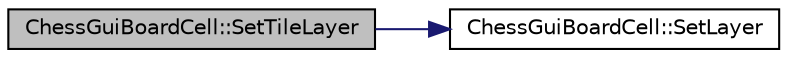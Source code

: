 digraph G
{
  bgcolor="transparent";
  edge [fontname="Helvetica",fontsize="10",labelfontname="Helvetica",labelfontsize="10"];
  node [fontname="Helvetica",fontsize="10",shape=record];
  rankdir=LR;
  Node1 [label="ChessGuiBoardCell::SetTileLayer",height=0.2,width=0.4,color="black", fillcolor="grey75", style="filled" fontcolor="black"];
  Node1 -> Node2 [color="midnightblue",fontsize="10",style="solid",fontname="Helvetica"];
  Node2 [label="ChessGuiBoardCell::SetLayer",height=0.2,width=0.4,color="black",URL="$d7/d31/classChessGuiBoardCell.html#aef20ca11fd922300bfb5d4407c798c08"];
}
